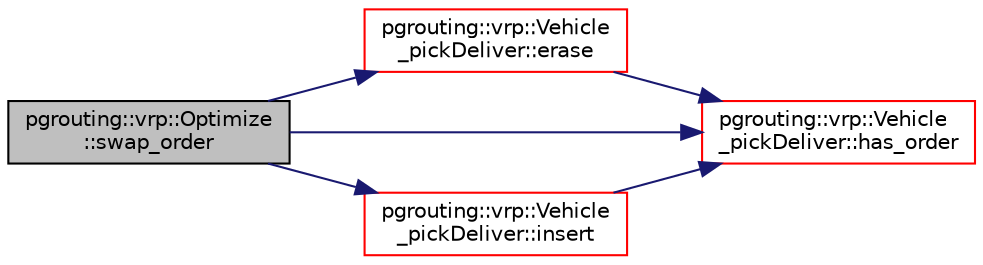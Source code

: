 digraph "pgrouting::vrp::Optimize::swap_order"
{
  edge [fontname="Helvetica",fontsize="10",labelfontname="Helvetica",labelfontsize="10"];
  node [fontname="Helvetica",fontsize="10",shape=record];
  rankdir="LR";
  Node725 [label="pgrouting::vrp::Optimize\l::swap_order",height=0.2,width=0.4,color="black", fillcolor="grey75", style="filled", fontcolor="black"];
  Node725 -> Node726 [color="midnightblue",fontsize="10",style="solid",fontname="Helvetica"];
  Node726 [label="pgrouting::vrp::Vehicle\l_pickDeliver::erase",height=0.2,width=0.4,color="red", fillcolor="white", style="filled",URL="$classpgrouting_1_1vrp_1_1Vehicle__pickDeliver.html#a3824b3c3af974687c0bdcc9aab615350"];
  Node726 -> Node728 [color="midnightblue",fontsize="10",style="solid",fontname="Helvetica"];
  Node728 [label="pgrouting::vrp::Vehicle\l_pickDeliver::has_order",height=0.2,width=0.4,color="red", fillcolor="white", style="filled",URL="$classpgrouting_1_1vrp_1_1Vehicle__pickDeliver.html#adb870b4b7089194de06de8471eba0767"];
  Node725 -> Node728 [color="midnightblue",fontsize="10",style="solid",fontname="Helvetica"];
  Node725 -> Node735 [color="midnightblue",fontsize="10",style="solid",fontname="Helvetica"];
  Node735 [label="pgrouting::vrp::Vehicle\l_pickDeliver::insert",height=0.2,width=0.4,color="red", fillcolor="white", style="filled",URL="$classpgrouting_1_1vrp_1_1Vehicle__pickDeliver.html#acd6d3d720b3002cbb930a44099fa0688",tooltip="Inserts an order. "];
  Node735 -> Node728 [color="midnightblue",fontsize="10",style="solid",fontname="Helvetica"];
}
